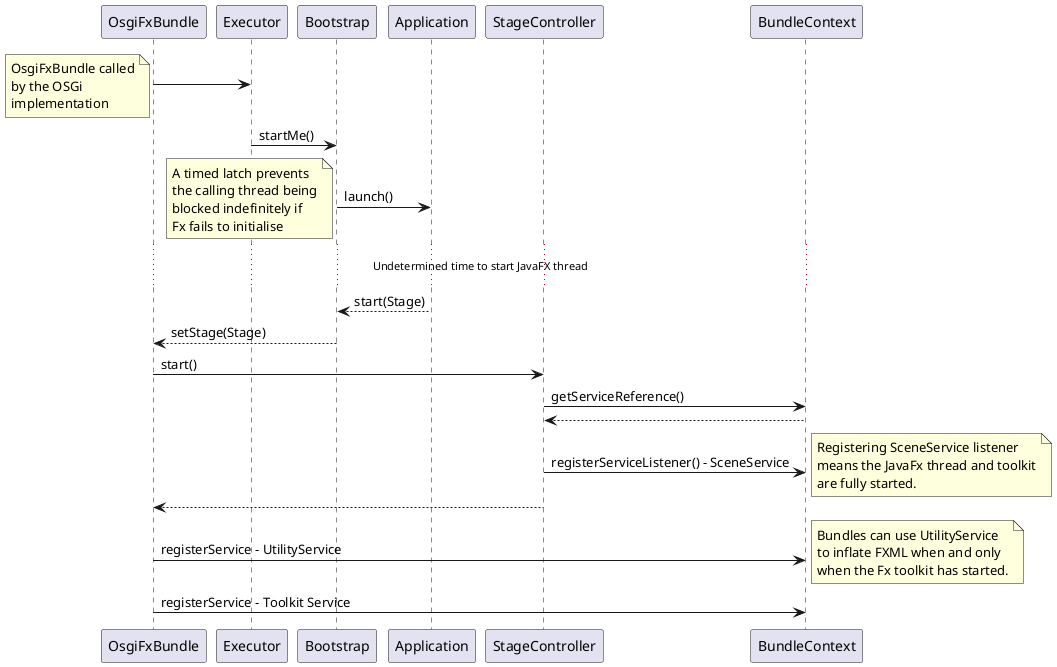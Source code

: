 @startuml
OsgiFxBundle -> Executor
note left
OsgiFxBundle called
by the OSGi
implementation
end note
Executor -> Bootstrap : startMe()
Bootstrap -> Application : launch()
...Undetermined time to start JavaFX thread...
note left
A timed latch prevents
the calling thread being
blocked indefinitely if
Fx fails to initialise
end note
Bootstrap <-- Application : start(Stage)
OsgiFxBundle <-- Bootstrap : setStage(Stage)
OsgiFxBundle -> StageController : start()
StageController -> BundleContext : getServiceReference()
StageController <-- BundleContext
StageController -> BundleContext : registerServiceListener() - SceneService
note right
Registering SceneService listener
means the JavaFx thread and toolkit
are fully started.
end note
StageController --> OsgiFxBundle
OsgiFxBundle -> BundleContext : registerService - UtilityService
note right
Bundles can use UtilityService
to inflate FXML when and only
when the Fx toolkit has started.
end note
OsgiFxBundle -> BundleContext : registerService - Toolkit Service
@enduml